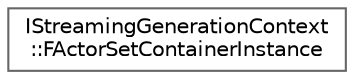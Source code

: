 digraph "Graphical Class Hierarchy"
{
 // INTERACTIVE_SVG=YES
 // LATEX_PDF_SIZE
  bgcolor="transparent";
  edge [fontname=Helvetica,fontsize=10,labelfontname=Helvetica,labelfontsize=10];
  node [fontname=Helvetica,fontsize=10,shape=box,height=0.2,width=0.4];
  rankdir="LR";
  Node0 [id="Node000000",label="IStreamingGenerationContext\l::FActorSetContainerInstance",height=0.2,width=0.4,color="grey40", fillcolor="white", style="filled",URL="$db/d90/structIStreamingGenerationContext_1_1FActorSetContainerInstance.html",tooltip="An actor set container represents the list of actor sets in an actor container, e...."];
}
